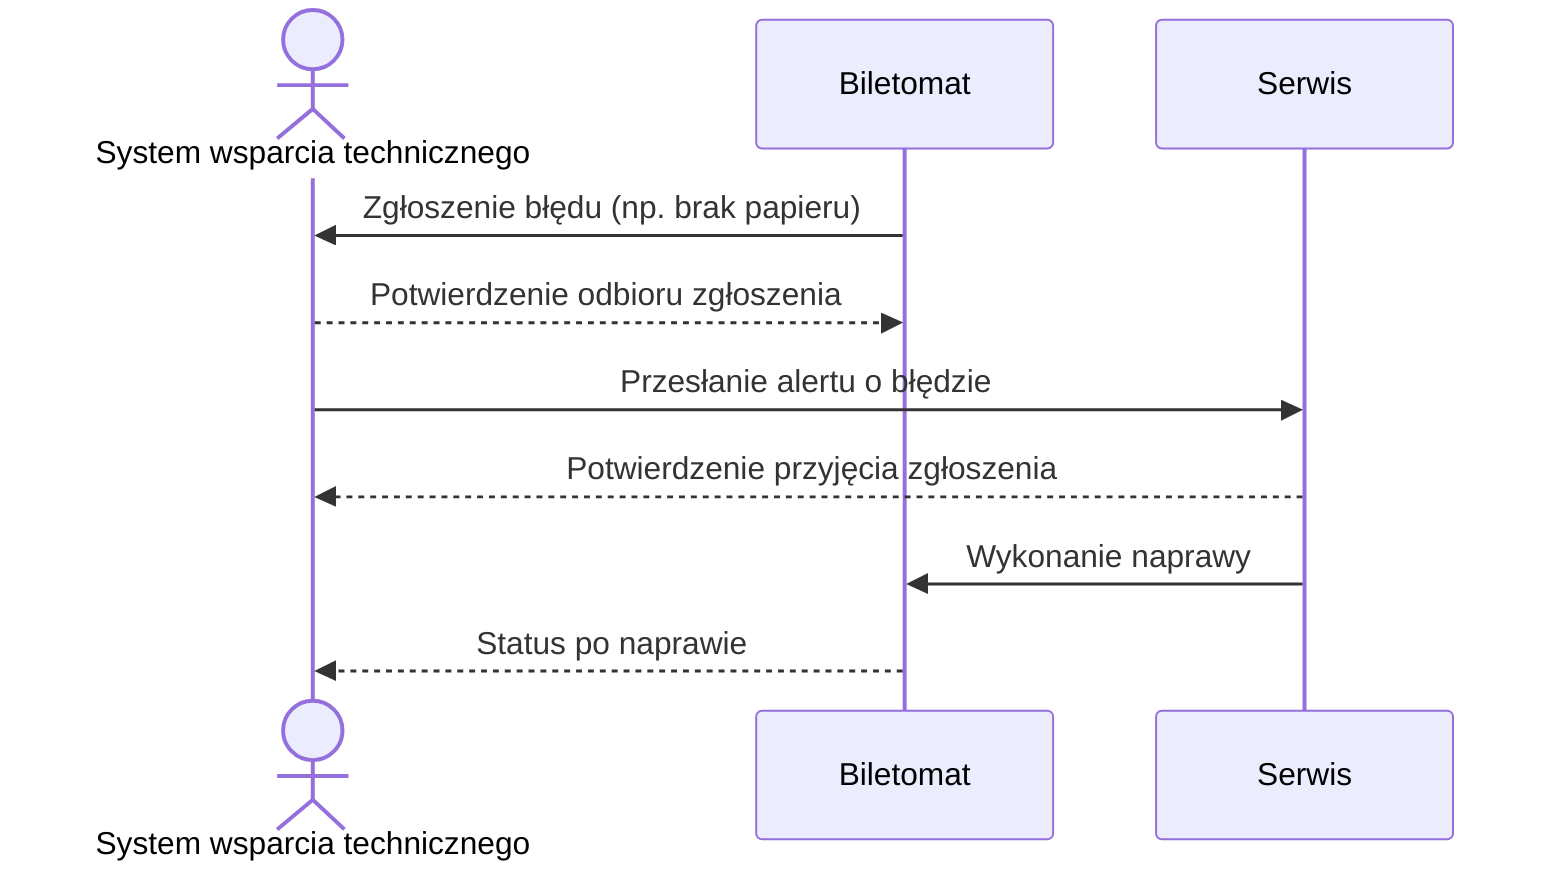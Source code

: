 sequenceDiagram
    actor SWT as System wsparcia technicznego
    participant B as Biletomat
    participant Serwisant as Serwis

    B->>SWT: Zgłoszenie błędu (np. brak papieru)
    SWT-->>B: Potwierdzenie odbioru zgłoszenia
    SWT->>Serwisant: Przesłanie alertu o błędzie
    Serwisant-->>SWT: Potwierdzenie przyjęcia zgłoszenia
    Serwisant->>B: Wykonanie naprawy
    B-->>SWT: Status po naprawie